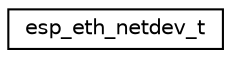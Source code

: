 digraph "Graphical Class Hierarchy"
{
 // LATEX_PDF_SIZE
  edge [fontname="Helvetica",fontsize="10",labelfontname="Helvetica",labelfontsize="10"];
  node [fontname="Helvetica",fontsize="10",shape=record];
  rankdir="LR";
  Node0 [label="esp_eth_netdev_t",height=0.2,width=0.4,color="black", fillcolor="white", style="filled",URL="$structesp__eth__netdev__t.html",tooltip="Device descriptor for ESP-ETH devices."];
}
